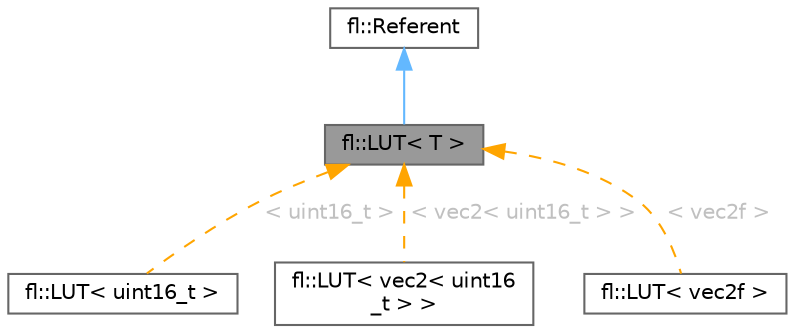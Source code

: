 digraph "fl::LUT&lt; T &gt;"
{
 // INTERACTIVE_SVG=YES
 // LATEX_PDF_SIZE
  bgcolor="transparent";
  edge [fontname=Helvetica,fontsize=10,labelfontname=Helvetica,labelfontsize=10];
  node [fontname=Helvetica,fontsize=10,shape=box,height=0.2,width=0.4];
  Node1 [id="Node000001",label="fl::LUT\< T \>",height=0.2,width=0.4,color="gray40", fillcolor="grey60", style="filled", fontcolor="black",tooltip=" "];
  Node2 -> Node1 [id="edge1_Node000001_Node000002",dir="back",color="steelblue1",style="solid",tooltip=" "];
  Node2 [id="Node000002",label="fl::Referent",height=0.2,width=0.4,color="gray40", fillcolor="white", style="filled",URL="$d6/d16/classfl_1_1_referent.html",tooltip=" "];
  Node1 -> Node3 [id="edge2_Node000001_Node000003",dir="back",color="orange",style="dashed",tooltip=" ",label=" \< uint16_t \>",fontcolor="grey" ];
  Node3 [id="Node000003",label="fl::LUT\< uint16_t \>",height=0.2,width=0.4,color="gray40", fillcolor="white", style="filled",URL="$d6/d18/classfl_1_1_l_u_t.html",tooltip=" "];
  Node1 -> Node4 [id="edge3_Node000001_Node000004",dir="back",color="orange",style="dashed",tooltip=" ",label=" \< vec2\< uint16_t \> \>",fontcolor="grey" ];
  Node4 [id="Node000004",label="fl::LUT\< vec2\< uint16\l_t \> \>",height=0.2,width=0.4,color="gray40", fillcolor="white", style="filled",URL="$d6/d18/classfl_1_1_l_u_t.html",tooltip=" "];
  Node1 -> Node5 [id="edge4_Node000001_Node000005",dir="back",color="orange",style="dashed",tooltip=" ",label=" \< vec2f \>",fontcolor="grey" ];
  Node5 [id="Node000005",label="fl::LUT\< vec2f \>",height=0.2,width=0.4,color="gray40", fillcolor="white", style="filled",URL="$d6/d18/classfl_1_1_l_u_t.html",tooltip=" "];
}
